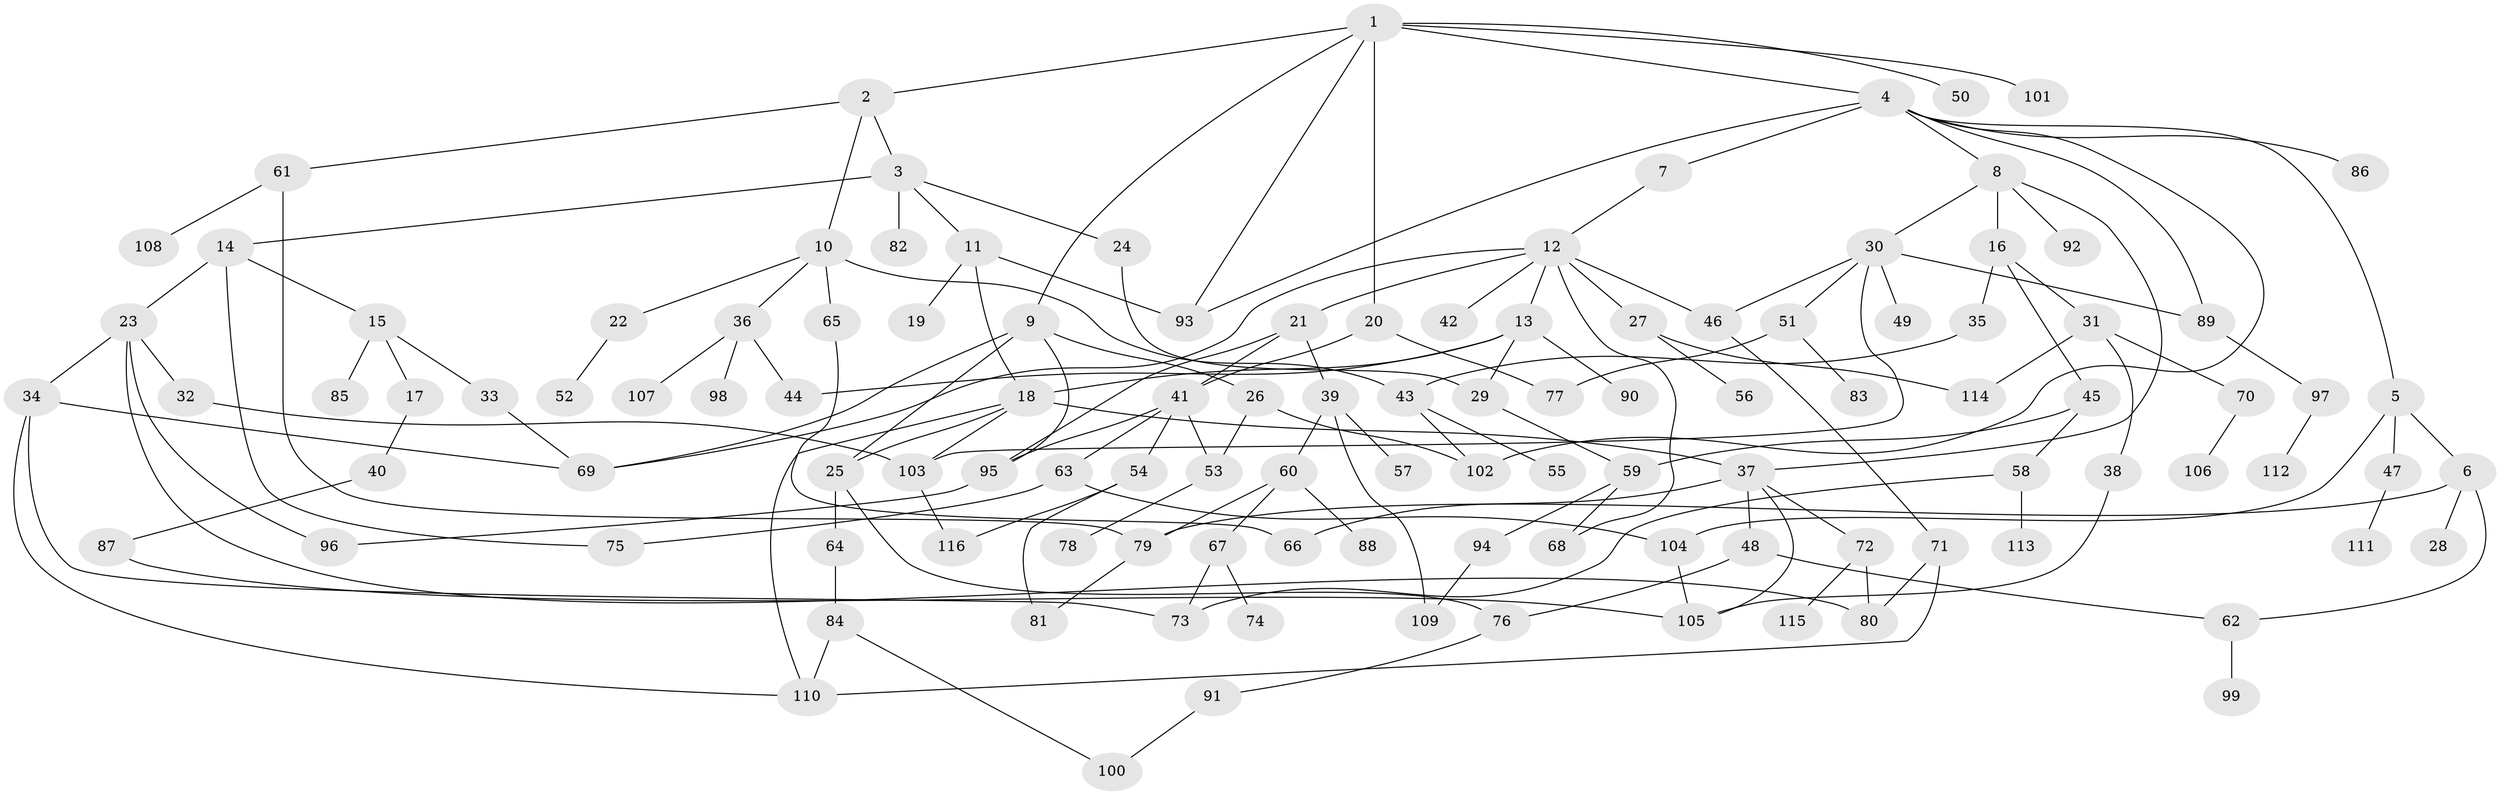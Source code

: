 // Generated by graph-tools (version 1.1) at 2025/10/02/27/25 16:10:52]
// undirected, 116 vertices, 162 edges
graph export_dot {
graph [start="1"]
  node [color=gray90,style=filled];
  1;
  2;
  3;
  4;
  5;
  6;
  7;
  8;
  9;
  10;
  11;
  12;
  13;
  14;
  15;
  16;
  17;
  18;
  19;
  20;
  21;
  22;
  23;
  24;
  25;
  26;
  27;
  28;
  29;
  30;
  31;
  32;
  33;
  34;
  35;
  36;
  37;
  38;
  39;
  40;
  41;
  42;
  43;
  44;
  45;
  46;
  47;
  48;
  49;
  50;
  51;
  52;
  53;
  54;
  55;
  56;
  57;
  58;
  59;
  60;
  61;
  62;
  63;
  64;
  65;
  66;
  67;
  68;
  69;
  70;
  71;
  72;
  73;
  74;
  75;
  76;
  77;
  78;
  79;
  80;
  81;
  82;
  83;
  84;
  85;
  86;
  87;
  88;
  89;
  90;
  91;
  92;
  93;
  94;
  95;
  96;
  97;
  98;
  99;
  100;
  101;
  102;
  103;
  104;
  105;
  106;
  107;
  108;
  109;
  110;
  111;
  112;
  113;
  114;
  115;
  116;
  1 -- 2;
  1 -- 4;
  1 -- 9;
  1 -- 20;
  1 -- 50;
  1 -- 101;
  1 -- 93;
  2 -- 3;
  2 -- 10;
  2 -- 61;
  3 -- 11;
  3 -- 14;
  3 -- 24;
  3 -- 82;
  4 -- 5;
  4 -- 7;
  4 -- 8;
  4 -- 86;
  4 -- 93;
  4 -- 89;
  4 -- 102;
  5 -- 6;
  5 -- 47;
  5 -- 104;
  6 -- 28;
  6 -- 79;
  6 -- 62;
  7 -- 12;
  8 -- 16;
  8 -- 30;
  8 -- 92;
  8 -- 37;
  9 -- 26;
  9 -- 95;
  9 -- 25;
  9 -- 69;
  10 -- 22;
  10 -- 36;
  10 -- 43;
  10 -- 65;
  11 -- 19;
  11 -- 93;
  11 -- 18;
  12 -- 13;
  12 -- 21;
  12 -- 27;
  12 -- 42;
  12 -- 46;
  12 -- 68;
  12 -- 69;
  13 -- 18;
  13 -- 29;
  13 -- 90;
  13 -- 44;
  14 -- 15;
  14 -- 23;
  14 -- 75;
  15 -- 17;
  15 -- 33;
  15 -- 85;
  16 -- 31;
  16 -- 35;
  16 -- 45;
  17 -- 40;
  18 -- 25;
  18 -- 37;
  18 -- 103;
  18 -- 110;
  20 -- 41;
  20 -- 77;
  21 -- 39;
  21 -- 41;
  21 -- 95;
  22 -- 52;
  23 -- 32;
  23 -- 34;
  23 -- 80;
  23 -- 96;
  24 -- 29;
  25 -- 64;
  25 -- 76;
  26 -- 53;
  26 -- 102;
  27 -- 56;
  27 -- 114;
  29 -- 59;
  30 -- 49;
  30 -- 51;
  30 -- 89;
  30 -- 103;
  30 -- 46;
  31 -- 38;
  31 -- 70;
  31 -- 114;
  32 -- 103;
  33 -- 69;
  34 -- 69;
  34 -- 73;
  34 -- 110;
  35 -- 43;
  36 -- 44;
  36 -- 98;
  36 -- 107;
  37 -- 48;
  37 -- 66;
  37 -- 72;
  37 -- 105;
  38 -- 105;
  39 -- 57;
  39 -- 60;
  39 -- 109;
  40 -- 87;
  41 -- 54;
  41 -- 63;
  41 -- 95;
  41 -- 53;
  43 -- 55;
  43 -- 102;
  45 -- 58;
  45 -- 59;
  46 -- 71;
  47 -- 111;
  48 -- 62;
  48 -- 76;
  51 -- 77;
  51 -- 83;
  53 -- 78;
  54 -- 81;
  54 -- 116;
  58 -- 113;
  58 -- 73;
  59 -- 94;
  59 -- 68;
  60 -- 67;
  60 -- 88;
  60 -- 79;
  61 -- 79;
  61 -- 108;
  62 -- 99;
  63 -- 104;
  63 -- 75;
  64 -- 84;
  65 -- 66;
  67 -- 74;
  67 -- 73;
  70 -- 106;
  71 -- 110;
  71 -- 80;
  72 -- 115;
  72 -- 80;
  76 -- 91;
  79 -- 81;
  84 -- 110;
  84 -- 100;
  87 -- 105;
  89 -- 97;
  91 -- 100;
  94 -- 109;
  95 -- 96;
  97 -- 112;
  103 -- 116;
  104 -- 105;
}

